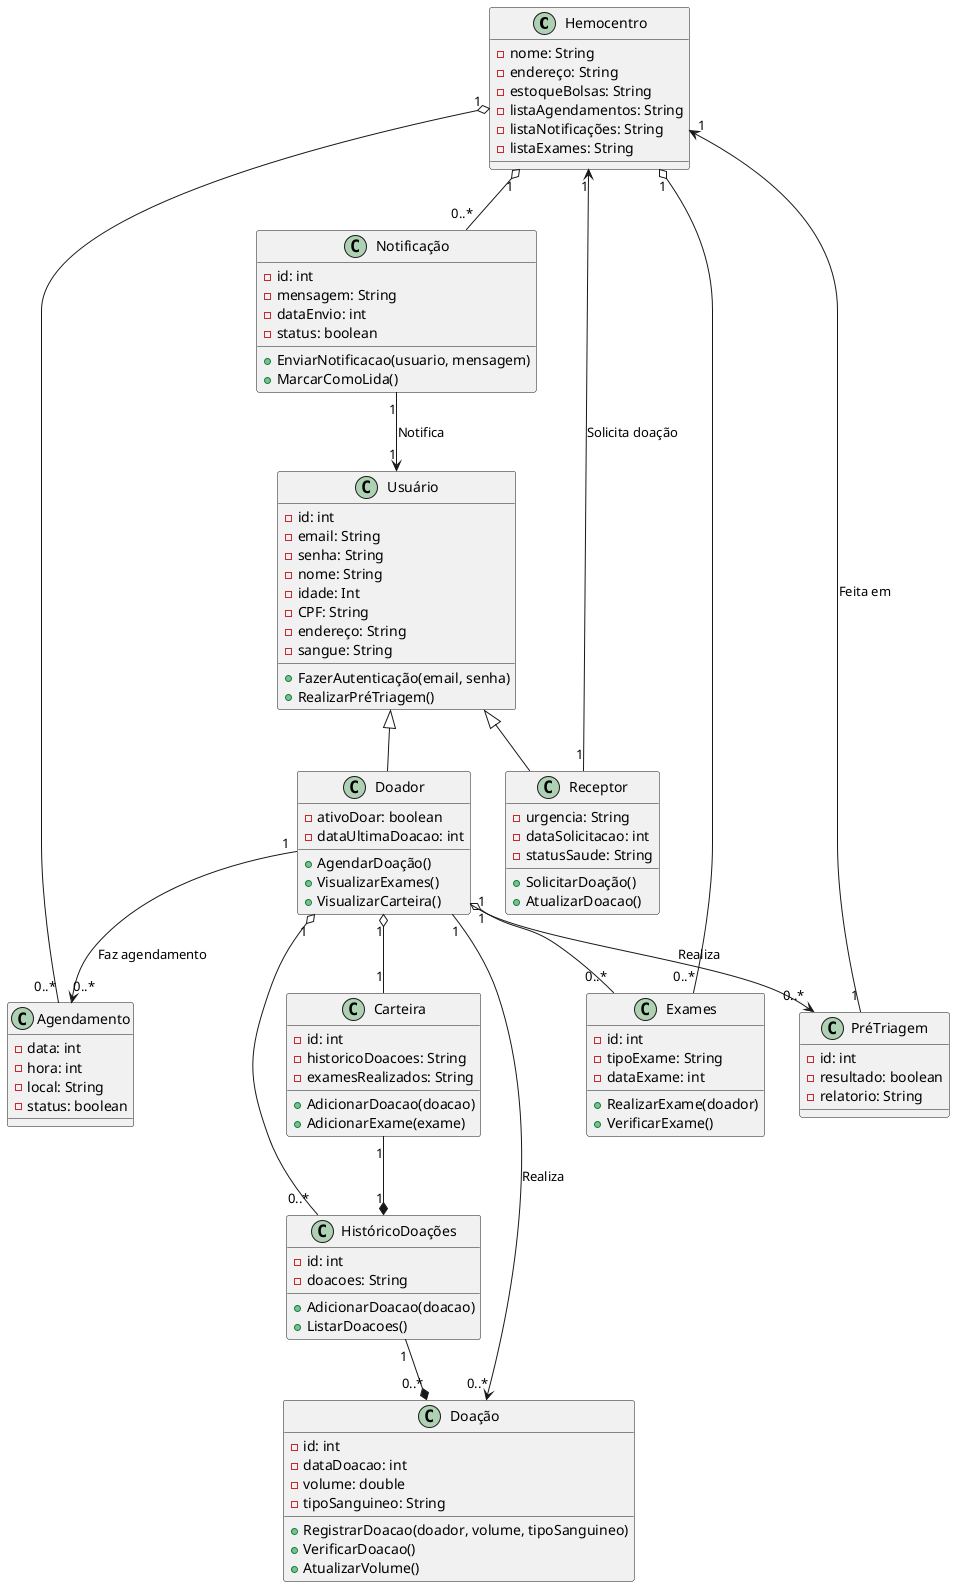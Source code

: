 @startuml HEMOBILE

class Hemocentro {
    -nome: String
    -endereço: String
    -estoqueBolsas: String
    -listaAgendamentos: String
    -listaNotificações: String
    -listaExames: String
}

class Usuário {
    -id: int
    -email: String
    -senha: String
    -nome: String
    -idade: Int
    -CPF: String
    -endereço: String
    -sangue: String

    +FazerAutenticação(email, senha)
    +RealizarPréTriagem()
}

class Doador {
    -ativoDoar: boolean
    -dataUltimaDoacao: int
    +AgendarDoação()
    +VisualizarExames()
    +VisualizarCarteira()
}

class Receptor {
  -urgencia: String
  -dataSolicitacao: int
  -statusSaude: String
  +SolicitarDoação()
  +AtualizarDoacao()
}

class PréTriagem {
  -id: int
  -resultado: boolean
  -relatorio: String
}

class Agendamento {
  -data: int
  -hora: int
  -local: String
  -status: boolean
}

class Doação {
  -id: int
  -dataDoacao: int
  -volume: double
  -tipoSanguineo: String
  +RegistrarDoacao(doador, volume, tipoSanguineo)
  +VerificarDoacao()
  +AtualizarVolume()
}

class Notificação {
  -id: int
  -mensagem: String
  -dataEnvio: int
  -status: boolean
  +EnviarNotificacao(usuario, mensagem)
  +MarcarComoLida()
}

class Carteira {
  -id: int
  -historicoDoacoes: String
  -examesRealizados: String
  +AdicionarDoacao(doacao)
  +AdicionarExame(exame)
}

class Exames {
  -id: int
  -tipoExame: String
  -dataExame: int
  +RealizarExame(doador)
  +VerificarExame()
}

class HistóricoDoações {
  -id: int
  -doacoes: String
  +AdicionarDoacao(doacao)
  +ListarDoacoes()
}

Usuário <|-- Doador
Usuário <|-- Receptor

Hemocentro "1" o-- "0..*" Agendamento
Hemocentro "1" o-- "0..*" Exames
Hemocentro "1" o-- "0..*" Notificação

Receptor "1" --> "1" Hemocentro : Solicita doação
Notificação "1" --> "1" Usuário : Notifica

Doador "1" o-- "1" Carteira
Doador "1" o-- "0..*" HistóricoDoações
Doador "1" o-- "0..*" Exames
Doador "1" --> "0..*" Agendamento : Faz agendamento
Doador "1" --> "0..*" Doação : Realiza

Doador "1" --> "0..*" PréTriagem : Realiza
PréTriagem "1" --> "1" Hemocentro : Feita em

Carteira "1" --* "1" HistóricoDoações
HistóricoDoações "1" --* "0..*" Doação

@enduml
